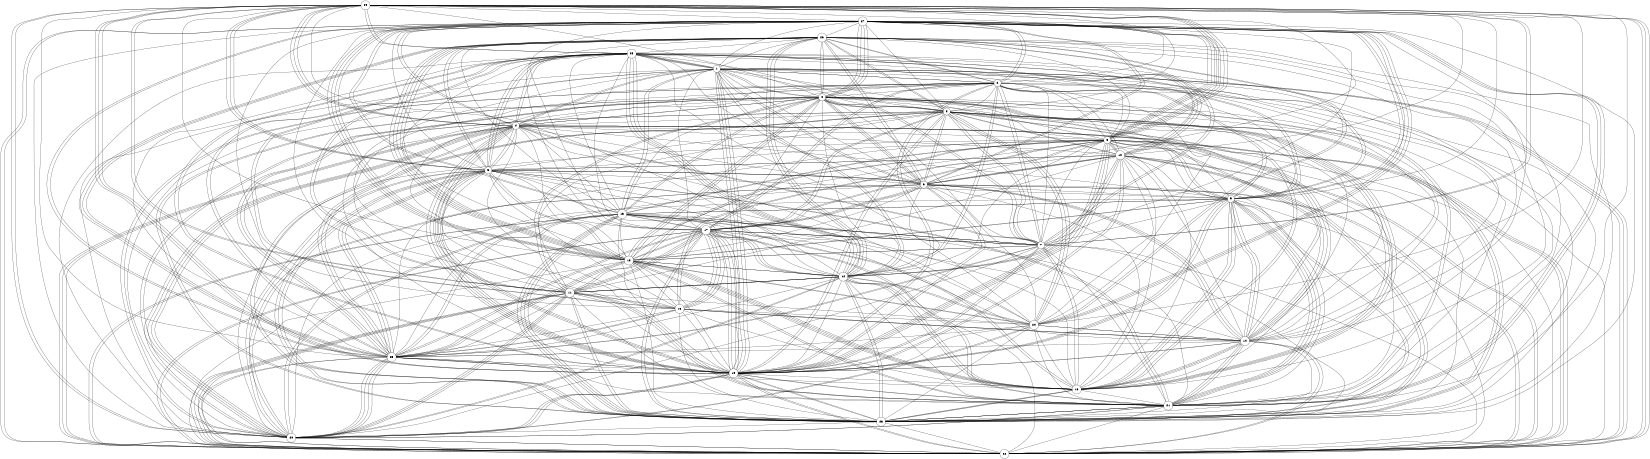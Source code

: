 graph g {
	size = "11, 11";
	node [shape = "circle"];
	29;
	28;
	27;
	26;
	25;
	24;
	23;
	22;
	21;
	20;
	19;
	18;
	17;
	16;
	15;
	14;
	13;
	12;
	11;
	10;
	9;
	8;
	7;
	6;
	5;
	4;
	3;
	2;
	1;
	0;
	29  -- 12;
	29  -- 7;
	29  -- 11;
	29  -- 20;
	29  -- 27;
	29  -- 0;
	29  -- 3;
	29  -- 8;
	29  -- 19;
	29  -- 22;
	29  -- 22;
	28  -- 12;
	28  -- 19;
	28  -- 25;
	28  -- 21;
	28  -- 9;
	28  -- 29;
	28  -- 10;
	28  -- 12;
	28  -- 1;
	28  -- 18;
	28  -- 3;
	28  -- 1;
	28  -- 9;
	28  -- 6;
	28  -- 14;
	28  -- 1;
	28  -- 12;
	28  -- 29;
	27  -- 6;
	27  -- 2;
	27  -- 18;
	27  -- 24;
	27  -- 25;
	27  -- 26;
	27  -- 20;
	27  -- 17;
	27  -- 3;
	27  -- 8;
	27  -- 9;
	27  -- 11;
	27  -- 4;
	27  -- 8;
	27  -- 0;
	27  -- 8;
	27  -- 6;
	27  -- 21;
	27  -- 13;
	27  -- 14;
	27  -- 15;
	27  -- 23;
	27  -- 0;
	27  -- 24;
	27  -- 22;
	26  -- 5;
	26  -- 7;
	26  -- 13;
	26  -- 18;
	26  -- 2;
	26  -- 12;
	26  -- 23;
	26  -- 24;
	26  -- 6;
	26  -- 21;
	26  -- 0;
	26  -- 25;
	26  -- 17;
	26  -- 8;
	26  -- 16;
	26  -- 14;
	26  -- 12;
	26  -- 28;
	26  -- 2;
	26  -- 25;
	25  -- 15;
	25  -- 18;
	25  -- 0;
	25  -- 5;
	25  -- 3;
	25  -- 27;
	25  -- 7;
	25  -- 26;
	25  -- 18;
	25  -- 20;
	25  -- 19;
	25  -- 3;
	25  -- 29;
	25  -- 7;
	25  -- 24;
	25  -- 20;
	25  -- 13;
	25  -- 18;
	25  -- 22;
	25  -- 1;
	25  -- 5;
	25  -- 20;
	25  -- 22;
	24  -- 20;
	24  -- 3;
	24  -- 12;
	24  -- 19;
	24  -- 28;
	24  -- 2;
	24  -- 29;
	24  -- 3;
	24  -- 27;
	24  -- 26;
	24  -- 21;
	24  -- 0;
	24  -- 23;
	24  -- 14;
	24  -- 18;
	24  -- 20;
	23  -- 10;
	23  -- 16;
	23  -- 13;
	23  -- 22;
	23  -- 3;
	23  -- 10;
	23  -- 3;
	23  -- 12;
	23  -- 5;
	23  -- 3;
	23  -- 14;
	23  -- 0;
	23  -- 1;
	23  -- 19;
	23  -- 13;
	23  -- 20;
	23  -- 21;
	23  -- 25;
	23  -- 13;
	23  -- 11;
	23  -- 18;
	23  -- 17;
	23  -- 10;
	23  -- 16;
	23  -- 16;
	23  -- 17;
	23  -- 25;
	23  -- 15;
	23  -- 5;
	22  -- 8;
	22  -- 6;
	22  -- 11;
	22  -- 1;
	22  -- 17;
	22  -- 29;
	22  -- 4;
	22  -- 27;
	22  -- 4;
	22  -- 4;
	22  -- 11;
	22  -- 8;
	22  -- 20;
	22  -- 18;
	22  -- 7;
	22  -- 13;
	22  -- 1;
	22  -- 11;
	22  -- 14;
	21  -- 2;
	21  -- 9;
	21  -- 5;
	21  -- 8;
	21  -- 23;
	21  -- 20;
	21  -- 25;
	21  -- 0;
	21  -- 19;
	21  -- 11;
	21  -- 27;
	21  -- 29;
	21  -- 9;
	21  -- 0;
	21  -- 23;
	21  -- 22;
	21  -- 9;
	21  -- 7;
	21  -- 11;
	21  -- 18;
	21  -- 27;
	21  -- 20;
	20  -- 2;
	20  -- 4;
	20  -- 12;
	20  -- 28;
	20  -- 22;
	20  -- 11;
	20  -- 19;
	20  -- 12;
	20  -- 6;
	20  -- 19;
	20  -- 29;
	20  -- 4;
	20  -- 5;
	20  -- 4;
	20  -- 25;
	20  -- 11;
	19  -- 28;
	19  -- 4;
	19  -- 15;
	19  -- 23;
	19  -- 7;
	19  -- 1;
	19  -- 5;
	19  -- 5;
	19  -- 3;
	19  -- 20;
	19  -- 8;
	19  -- 17;
	19  -- 17;
	19  -- 18;
	19  -- 21;
	19  -- 17;
	19  -- 4;
	19  -- 2;
	19  -- 16;
	19  -- 13;
	19  -- 1;
	19  -- 4;
	19  -- 22;
	19  -- 5;
	19  -- 10;
	19  -- 6;
	19  -- 12;
	19  -- 10;
	19  -- 22;
	19  -- 4;
	19  -- 29;
	19  -- 1;
	19  -- 29;
	18  -- 4;
	18  -- 9;
	18  -- 17;
	18  -- 5;
	18  -- 5;
	18  -- 21;
	18  -- 27;
	18  -- 12;
	18  -- 9;
	18  -- 27;
	18  -- 26;
	18  -- 29;
	18  -- 24;
	18  -- 17;
	18  -- 26;
	18  -- 26;
	18  -- 27;
	18  -- 26;
	17  -- 15;
	17  -- 3;
	17  -- 22;
	17  -- 3;
	17  -- 15;
	17  -- 5;
	17  -- 13;
	17  -- 6;
	17  -- 7;
	17  -- 6;
	17  -- 28;
	17  -- 2;
	17  -- 12;
	17  -- 21;
	17  -- 25;
	17  -- 15;
	17  -- 21;
	17  -- 0;
	17  -- 1;
	17  -- 19;
	17  -- 7;
	17  -- 15;
	17  -- 14;
	17  -- 25;
	16  -- 5;
	16  -- 13;
	16  -- 7;
	16  -- 18;
	16  -- 13;
	16  -- 0;
	16  -- 3;
	16  -- 9;
	16  -- 18;
	16  -- 12;
	16  -- 10;
	16  -- 14;
	16  -- 21;
	16  -- 0;
	16  -- 7;
	16  -- 15;
	16  -- 18;
	16  -- 14;
	16  -- 25;
	16  -- 9;
	16  -- 24;
	16  -- 18;
	16  -- 6;
	16  -- 12;
	15  -- 1;
	15  -- 2;
	15  -- 25;
	15  -- 4;
	15  -- 28;
	15  -- 18;
	15  -- 24;
	15  -- 5;
	15  -- 28;
	15  -- 25;
	14  -- 15;
	14  -- 9;
	14  -- 15;
	14  -- 21;
	14  -- 8;
	14  -- 4;
	14  -- 24;
	14  -- 15;
	14  -- 6;
	14  -- 2;
	14  -- 19;
	14  -- 3;
	14  -- 22;
	14  -- 21;
	14  -- 25;
	14  -- 16;
	14  -- 9;
	14  -- 4;
	14  -- 19;
	14  -- 13;
	14  -- 21;
	14  -- 0;
	13  -- 17;
	13  -- 0;
	13  -- 22;
	13  -- 18;
	13  -- 4;
	13  -- 2;
	13  -- 25;
	13  -- 0;
	13  -- 9;
	13  -- 20;
	13  -- 23;
	13  -- 21;
	13  -- 28;
	13  -- 27;
	13  -- 20;
	12  -- 21;
	12  -- 11;
	12  -- 26;
	12  -- 11;
	12  -- 6;
	12  -- 8;
	12  -- 22;
	12  -- 23;
	12  -- 28;
	12  -- 10;
	12  -- 10;
	12  -- 24;
	12  -- 11;
	12  -- 13;
	12  -- 5;
	12  -- 16;
	12  -- 17;
	12  -- 17;
	12  -- 18;
	12  -- 25;
	11  -- 24;
	11  -- 25;
	11  -- 29;
	11  -- 23;
	11  -- 20;
	11  -- 22;
	11  -- 21;
	11  -- 28;
	11  -- 19;
	11  -- 2;
	11  -- 15;
	11  -- 0;
	11  -- 28;
	11  -- 17;
	11  -- 17;
	11  -- 17;
	11  -- 12;
	11  -- 5;
	11  -- 21;
	11  -- 3;
	10  -- 29;
	10  -- 24;
	10  -- 28;
	10  -- 11;
	10  -- 14;
	10  -- 8;
	10  -- 9;
	10  -- 12;
	10  -- 22;
	10  -- 1;
	10  -- 2;
	10  -- 28;
	10  -- 6;
	10  -- 5;
	10  -- 22;
	9  -- 1;
	9  -- 8;
	9  -- 23;
	9  -- 23;
	9  -- 27;
	9  -- 29;
	9  -- 4;
	9  -- 5;
	9  -- 2;
	9  -- 21;
	9  -- 13;
	9  -- 19;
	9  -- 16;
	9  -- 20;
	9  -- 19;
	9  -- 19;
	9  -- 22;
	9  -- 0;
	9  -- 14;
	8  -- 14;
	8  -- 11;
	8  -- 22;
	8  -- 19;
	8  -- 15;
	8  -- 10;
	8  -- 25;
	8  -- 18;
	8  -- 17;
	8  -- 27;
	8  -- 15;
	8  -- 22;
	8  -- 16;
	8  -- 2;
	8  -- 29;
	8  -- 20;
	8  -- 10;
	8  -- 29;
	8  -- 23;
	8  -- 13;
	8  -- 29;
	8  -- 11;
	8  -- 19;
	8  -- 17;
	8  -- 19;
	8  -- 13;
	8  -- 28;
	7  -- 18;
	7  -- 4;
	7  -- 9;
	7  -- 8;
	7  -- 13;
	7  -- 18;
	7  -- 19;
	7  -- 26;
	7  -- 27;
	7  -- 17;
	7  -- 6;
	7  -- 13;
	7  -- 29;
	7  -- 4;
	7  -- 23;
	7  -- 0;
	7  -- 13;
	7  -- 20;
	7  -- 2;
	6  -- 4;
	6  -- 10;
	6  -- 14;
	6  -- 25;
	6  -- 10;
	6  -- 21;
	6  -- 22;
	6  -- 26;
	6  -- 20;
	6  -- 1;
	6  -- 3;
	6  -- 17;
	6  -- 5;
	6  -- 19;
	6  -- 0;
	6  -- 14;
	6  -- 9;
	6  -- 0;
	6  -- 5;
	6  -- 18;
	6  -- 10;
	6  -- 29;
	5  -- 27;
	5  -- 6;
	5  -- 29;
	5  -- 8;
	5  -- 26;
	5  -- 25;
	5  -- 21;
	5  -- 23;
	5  -- 28;
	5  -- 24;
	5  -- 20;
	5  -- 3;
	5  -- 28;
	5  -- 10;
	5  -- 29;
	5  -- 4;
	5  -- 29;
	5  -- 4;
	5  -- 28;
	4  -- 29;
	4  -- 19;
	4  -- 28;
	4  -- 24;
	4  -- 23;
	4  -- 14;
	4  -- 27;
	4  -- 20;
	4  -- 29;
	4  -- 1;
	4  -- 29;
	4  -- 28;
	4  -- 10;
	4  -- 8;
	4  -- 14;
	4  -- 1;
	4  -- 23;
	3  -- 8;
	3  -- 25;
	3  -- 19;
	3  -- 20;
	3  -- 10;
	3  -- 7;
	3  -- 26;
	3  -- 16;
	3  -- 9;
	3  -- 10;
	3  -- 26;
	3  -- 4;
	3  -- 6;
	3  -- 24;
	3  -- 9;
	3  -- 7;
	3  -- 20;
	2  -- 17;
	2  -- 12;
	2  -- 0;
	2  -- 23;
	2  -- 27;
	2  -- 3;
	2  -- 9;
	2  -- 12;
	2  -- 20;
	2  -- 1;
	2  -- 7;
	2  -- 9;
	2  -- 19;
	2  -- 7;
	2  -- 4;
	2  -- 29;
	2  -- 20;
	1  -- 26;
	1  -- 13;
	1  -- 6;
	1  -- 3;
	1  -- 2;
	1  -- 12;
	1  -- 19;
	1  -- 20;
	1  -- 27;
	1  -- 6;
	1  -- 9;
	1  -- 28;
	1  -- 13;
	1  -- 8;
	1  -- 22;
	1  -- 28;
	1  -- 12;
	1  -- 25;
	0  -- 16;
	0  -- 18;
	0  -- 6;
	0  -- 19;
	0  -- 18;
	0  -- 23;
	0  -- 12;
	0  -- 3;
	0  -- 3;
	0  -- 1;
	0  -- 16;
	0  -- 25;
	0  -- 27;
	0  -- 7;
	0  -- 4;
	0  -- 1;
	0  -- 27;
	0  -- 18;
	0  -- 3;
	0  -- 26;
	0  -- 11;
	0  -- 16;
	0  -- 22;
	0  -- 4;
	0  -- 25;
}
